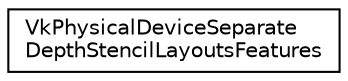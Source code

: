 digraph "Graphical Class Hierarchy"
{
 // LATEX_PDF_SIZE
  edge [fontname="Helvetica",fontsize="10",labelfontname="Helvetica",labelfontsize="10"];
  node [fontname="Helvetica",fontsize="10",shape=record];
  rankdir="LR";
  Node0 [label="VkPhysicalDeviceSeparate\lDepthStencilLayoutsFeatures",height=0.2,width=0.4,color="black", fillcolor="white", style="filled",URL="$structVkPhysicalDeviceSeparateDepthStencilLayoutsFeatures.html",tooltip=" "];
}
